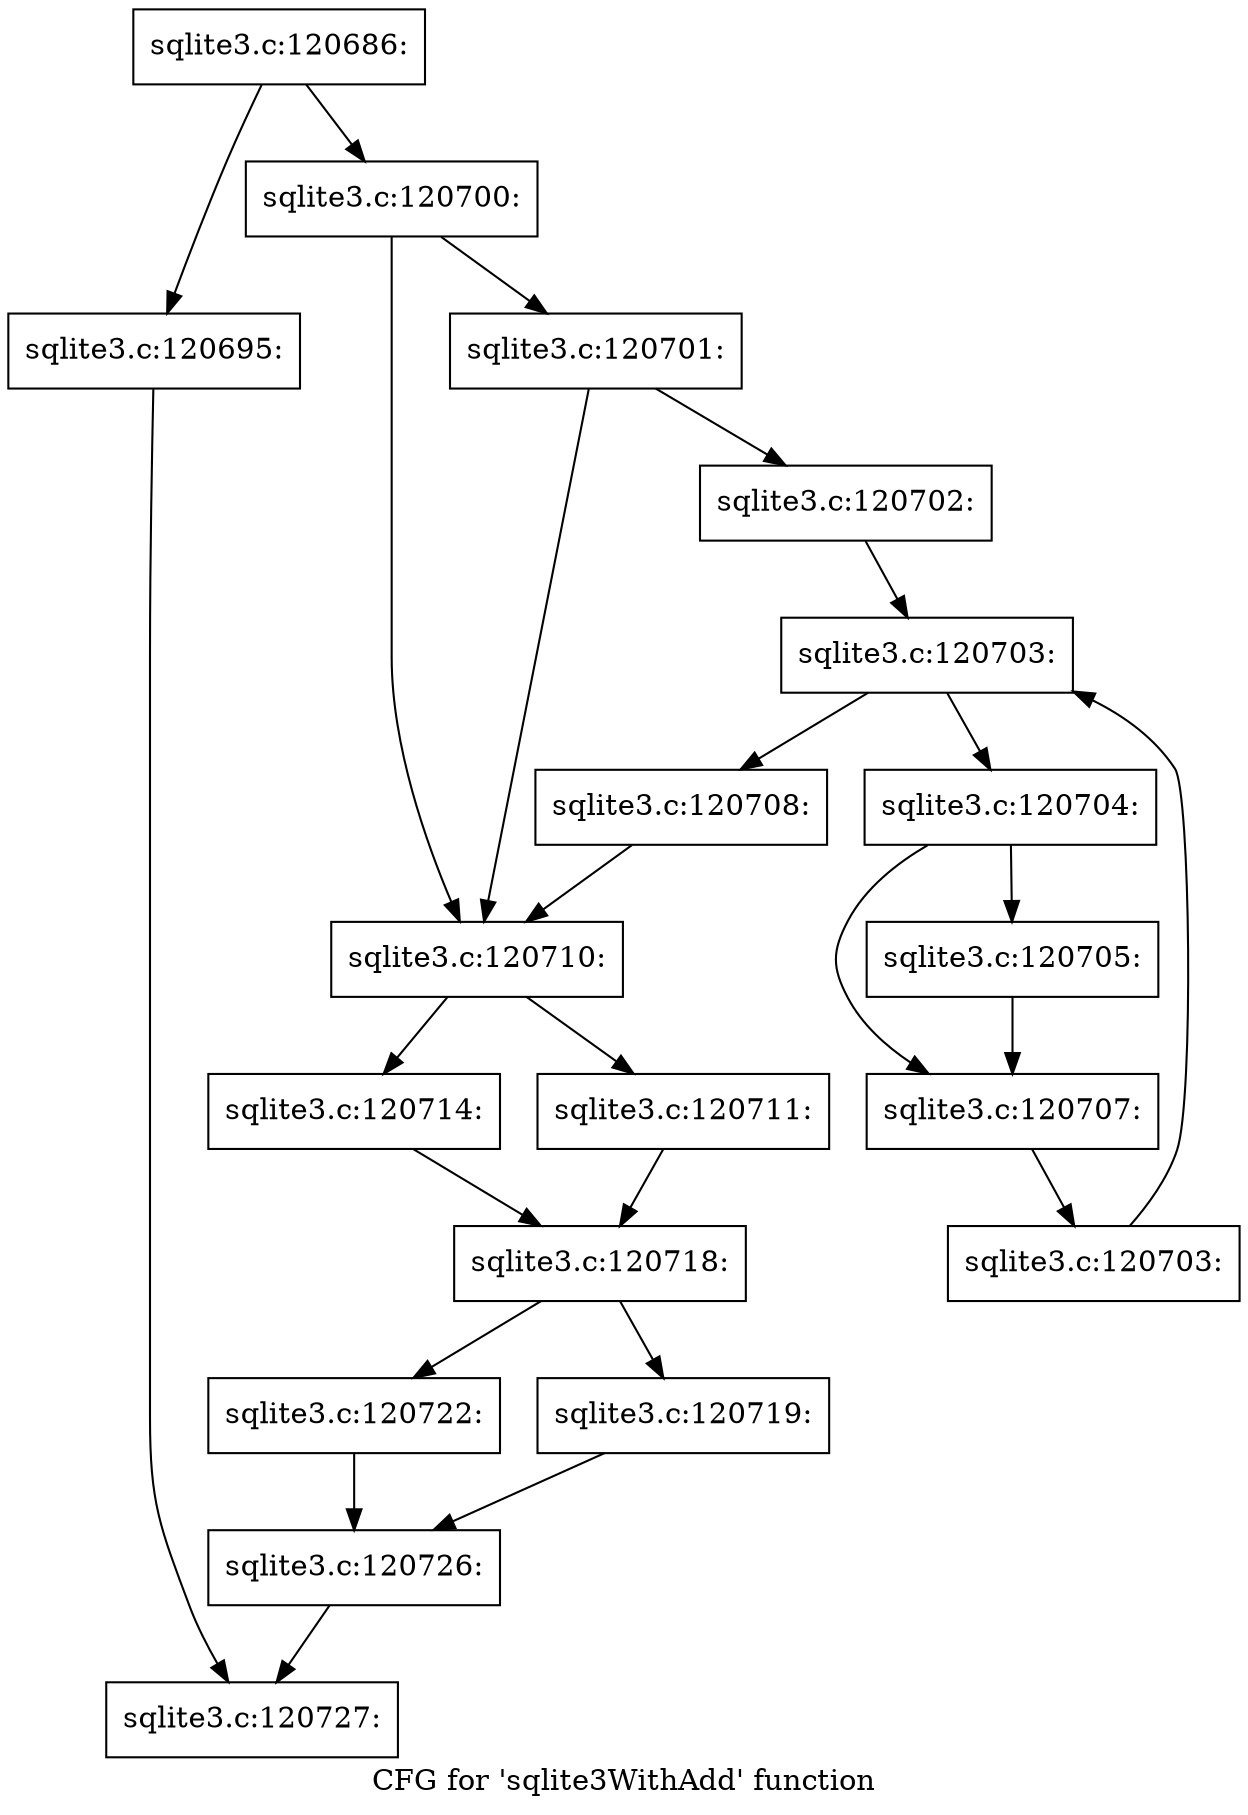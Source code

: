 digraph "CFG for 'sqlite3WithAdd' function" {
	label="CFG for 'sqlite3WithAdd' function";

	Node0x55c0fa3f6e40 [shape=record,label="{sqlite3.c:120686:}"];
	Node0x55c0fa3f6e40 -> Node0x55c0fa3fec30;
	Node0x55c0fa3f6e40 -> Node0x55c0fa3fec80;
	Node0x55c0fa3fec30 [shape=record,label="{sqlite3.c:120695:}"];
	Node0x55c0fa3fec30 -> Node0x55c0fa3fa010;
	Node0x55c0fa3fec80 [shape=record,label="{sqlite3.c:120700:}"];
	Node0x55c0fa3fec80 -> Node0x55c0fa3ff610;
	Node0x55c0fa3fec80 -> Node0x55c0fa3ff5c0;
	Node0x55c0fa3ff610 [shape=record,label="{sqlite3.c:120701:}"];
	Node0x55c0fa3ff610 -> Node0x55c0fa3ff570;
	Node0x55c0fa3ff610 -> Node0x55c0fa3ff5c0;
	Node0x55c0fa3ff570 [shape=record,label="{sqlite3.c:120702:}"];
	Node0x55c0fa3ff570 -> Node0x55c0fa3fff90;
	Node0x55c0fa3fff90 [shape=record,label="{sqlite3.c:120703:}"];
	Node0x55c0fa3fff90 -> Node0x55c0fa4001b0;
	Node0x55c0fa3fff90 -> Node0x55c0fa3ffde0;
	Node0x55c0fa4001b0 [shape=record,label="{sqlite3.c:120704:}"];
	Node0x55c0fa4001b0 -> Node0x55c0fa400790;
	Node0x55c0fa4001b0 -> Node0x55c0fa4007e0;
	Node0x55c0fa400790 [shape=record,label="{sqlite3.c:120705:}"];
	Node0x55c0fa400790 -> Node0x55c0fa4007e0;
	Node0x55c0fa4007e0 [shape=record,label="{sqlite3.c:120707:}"];
	Node0x55c0fa4007e0 -> Node0x55c0fa400120;
	Node0x55c0fa400120 [shape=record,label="{sqlite3.c:120703:}"];
	Node0x55c0fa400120 -> Node0x55c0fa3fff90;
	Node0x55c0fa3ffde0 [shape=record,label="{sqlite3.c:120708:}"];
	Node0x55c0fa3ffde0 -> Node0x55c0fa3ff5c0;
	Node0x55c0fa3ff5c0 [shape=record,label="{sqlite3.c:120710:}"];
	Node0x55c0fa3ff5c0 -> Node0x55c0fa401b20;
	Node0x55c0fa3ff5c0 -> Node0x55c0fa401bc0;
	Node0x55c0fa401b20 [shape=record,label="{sqlite3.c:120711:}"];
	Node0x55c0fa401b20 -> Node0x55c0fa401b70;
	Node0x55c0fa401bc0 [shape=record,label="{sqlite3.c:120714:}"];
	Node0x55c0fa401bc0 -> Node0x55c0fa401b70;
	Node0x55c0fa401b70 [shape=record,label="{sqlite3.c:120718:}"];
	Node0x55c0fa401b70 -> Node0x55c0fa403120;
	Node0x55c0fa401b70 -> Node0x55c0fa4031c0;
	Node0x55c0fa403120 [shape=record,label="{sqlite3.c:120719:}"];
	Node0x55c0fa403120 -> Node0x55c0fa403170;
	Node0x55c0fa4031c0 [shape=record,label="{sqlite3.c:120722:}"];
	Node0x55c0fa4031c0 -> Node0x55c0fa403170;
	Node0x55c0fa403170 [shape=record,label="{sqlite3.c:120726:}"];
	Node0x55c0fa403170 -> Node0x55c0fa3fa010;
	Node0x55c0fa3fa010 [shape=record,label="{sqlite3.c:120727:}"];
}
